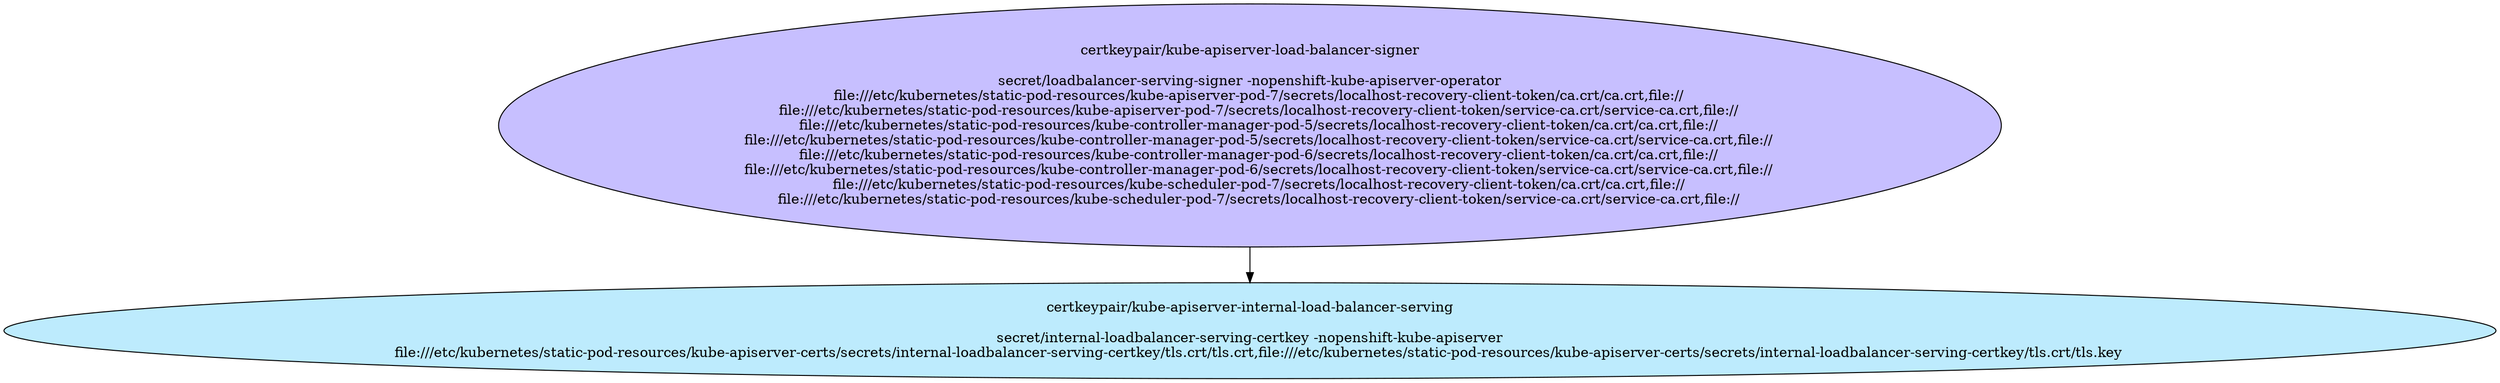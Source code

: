 digraph "Local Certificate" {
  // Node definitions.
  6 [
    label="certkeypair/kube-apiserver-load-balancer-signer\n\nsecret/loadbalancer-serving-signer -nopenshift-kube-apiserver-operator\n    file:///etc/kubernetes/static-pod-resources/kube-apiserver-pod-7/secrets/localhost-recovery-client-token/ca.crt/ca.crt,file://\n    file:///etc/kubernetes/static-pod-resources/kube-apiserver-pod-7/secrets/localhost-recovery-client-token/service-ca.crt/service-ca.crt,file://\n    file:///etc/kubernetes/static-pod-resources/kube-controller-manager-pod-5/secrets/localhost-recovery-client-token/ca.crt/ca.crt,file://\n    file:///etc/kubernetes/static-pod-resources/kube-controller-manager-pod-5/secrets/localhost-recovery-client-token/service-ca.crt/service-ca.crt,file://\n    file:///etc/kubernetes/static-pod-resources/kube-controller-manager-pod-6/secrets/localhost-recovery-client-token/ca.crt/ca.crt,file://\n    file:///etc/kubernetes/static-pod-resources/kube-controller-manager-pod-6/secrets/localhost-recovery-client-token/service-ca.crt/service-ca.crt,file://\n    file:///etc/kubernetes/static-pod-resources/kube-scheduler-pod-7/secrets/localhost-recovery-client-token/ca.crt/ca.crt,file://\n    file:///etc/kubernetes/static-pod-resources/kube-scheduler-pod-7/secrets/localhost-recovery-client-token/service-ca.crt/service-ca.crt,file://\n"
    style=filled
    fillcolor="#c7bfff"
  ];
  7 [
    label="certkeypair/kube-apiserver-internal-load-balancer-serving\n\nsecret/internal-loadbalancer-serving-certkey -nopenshift-kube-apiserver\n    file:///etc/kubernetes/static-pod-resources/kube-apiserver-certs/secrets/internal-loadbalancer-serving-certkey/tls.crt/tls.crt,file:///etc/kubernetes/static-pod-resources/kube-apiserver-certs/secrets/internal-loadbalancer-serving-certkey/tls.crt/tls.key\n"
    style=filled
    fillcolor="#bdebfd"
  ];

  // Edge definitions.
  6 -> 7;
}